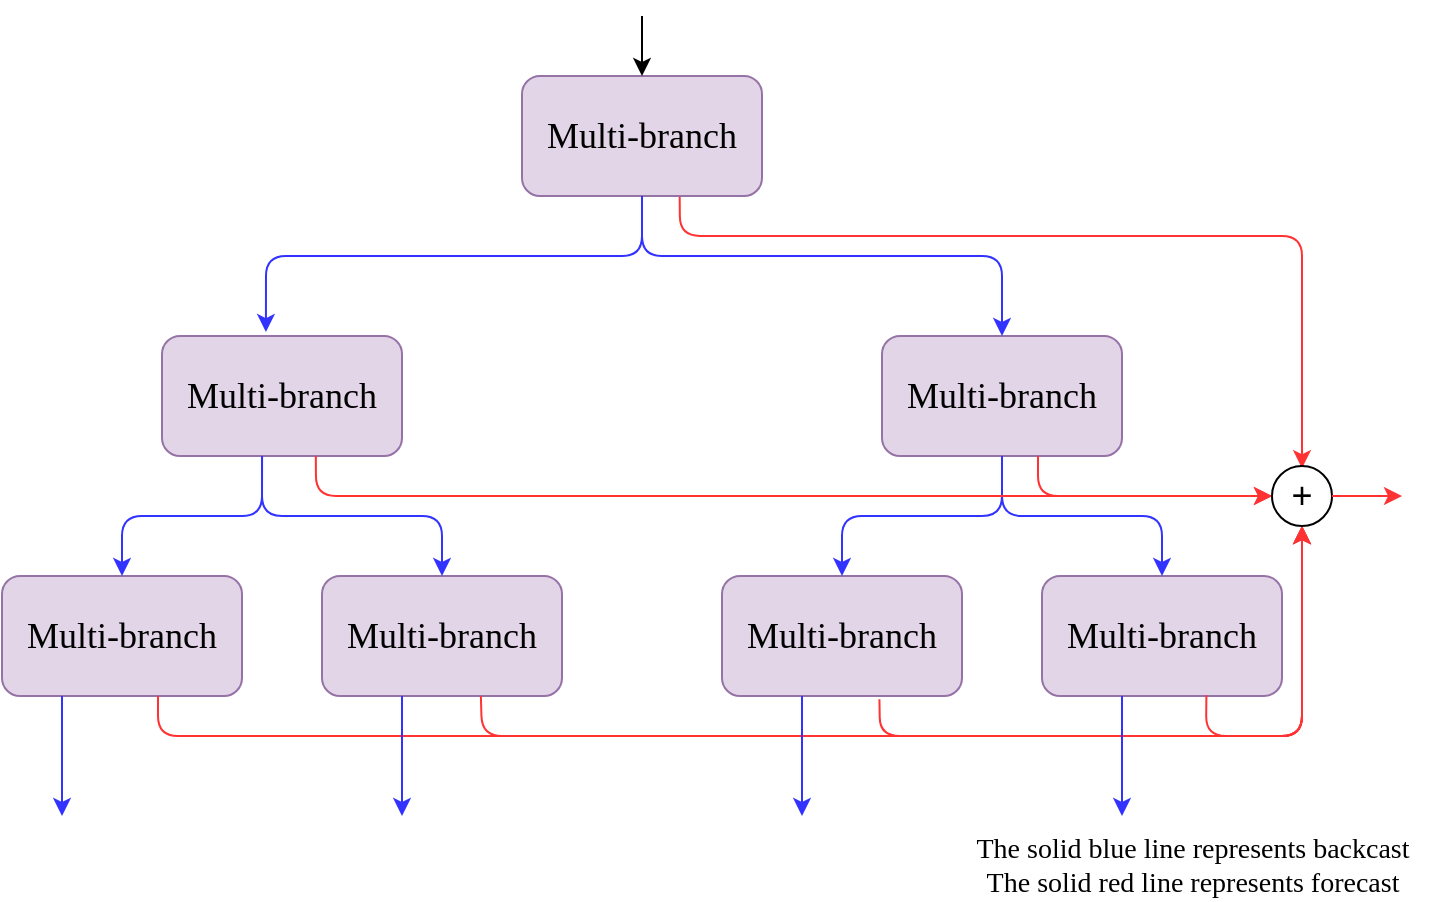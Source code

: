 <mxfile version="14.2.9" type="github">
  <diagram id="ANt4uQ2tuohI1fxw9Yph" name="Page-1">
    <mxGraphModel dx="1852" dy="995" grid="1" gridSize="10" guides="1" tooltips="1" connect="1" arrows="1" fold="1" page="1" pageScale="1" pageWidth="827" pageHeight="1169" math="0" shadow="0">
      <root>
        <mxCell id="0" />
        <mxCell id="1" parent="0" />
        <mxCell id="Vy-kJfFRO_jLblAS-s1K-1" value="&lt;font style=&quot;font-size: 18px&quot; face=&quot;Times New Roman&quot;&gt;Multi-branch&lt;/font&gt;" style="rounded=1;whiteSpace=wrap;html=1;fillColor=#e1d5e7;strokeColor=#9673a6;" parent="1" vertex="1">
          <mxGeometry x="300" y="110" width="120" height="60" as="geometry" />
        </mxCell>
        <mxCell id="Vy-kJfFRO_jLblAS-s1K-2" value="&lt;span style=&quot;font-family: &amp;#34;times new roman&amp;#34; ; font-size: 18px&quot;&gt;Multi-branch&lt;/span&gt;" style="rounded=1;whiteSpace=wrap;html=1;fillColor=#e1d5e7;strokeColor=#9673a6;" parent="1" vertex="1">
          <mxGeometry x="120" y="240" width="120" height="60" as="geometry" />
        </mxCell>
        <mxCell id="Vy-kJfFRO_jLblAS-s1K-3" value="&lt;span style=&quot;font-family: &amp;#34;times new roman&amp;#34; ; font-size: 18px&quot;&gt;Multi-branch&lt;/span&gt;" style="rounded=1;whiteSpace=wrap;html=1;fillColor=#e1d5e7;strokeColor=#9673a6;" parent="1" vertex="1">
          <mxGeometry x="480" y="240" width="120" height="60" as="geometry" />
        </mxCell>
        <mxCell id="Vy-kJfFRO_jLblAS-s1K-4" value="&lt;span style=&quot;font-family: &amp;#34;times new roman&amp;#34; ; font-size: 18px&quot;&gt;Multi-branch&lt;/span&gt;" style="rounded=1;whiteSpace=wrap;html=1;fillColor=#e1d5e7;strokeColor=#9673a6;" parent="1" vertex="1">
          <mxGeometry x="40" y="360" width="120" height="60" as="geometry" />
        </mxCell>
        <mxCell id="Vy-kJfFRO_jLblAS-s1K-5" value="&lt;span style=&quot;font-family: &amp;#34;times new roman&amp;#34; ; font-size: 18px&quot;&gt;Multi-branch&lt;/span&gt;" style="rounded=1;whiteSpace=wrap;html=1;fillColor=#e1d5e7;strokeColor=#9673a6;" parent="1" vertex="1">
          <mxGeometry x="200" y="360" width="120" height="60" as="geometry" />
        </mxCell>
        <mxCell id="Vy-kJfFRO_jLblAS-s1K-6" value="&lt;span style=&quot;font-family: &amp;#34;times new roman&amp;#34; ; font-size: 18px&quot;&gt;Multi-branch&lt;/span&gt;" style="rounded=1;whiteSpace=wrap;html=1;fillColor=#e1d5e7;strokeColor=#9673a6;" parent="1" vertex="1">
          <mxGeometry x="400" y="360" width="120" height="60" as="geometry" />
        </mxCell>
        <mxCell id="Vy-kJfFRO_jLblAS-s1K-7" value="&lt;span style=&quot;font-family: &amp;#34;times new roman&amp;#34; ; font-size: 18px&quot;&gt;Multi-branch&lt;/span&gt;" style="rounded=1;whiteSpace=wrap;html=1;fillColor=#e1d5e7;strokeColor=#9673a6;" parent="1" vertex="1">
          <mxGeometry x="560" y="360" width="120" height="60" as="geometry" />
        </mxCell>
        <mxCell id="Vy-kJfFRO_jLblAS-s1K-10" value="" style="endArrow=classic;html=1;exitX=0.5;exitY=1;exitDx=0;exitDy=0;entryX=0.433;entryY=-0.033;entryDx=0;entryDy=0;entryPerimeter=0;strokeColor=#3333FF;" parent="1" source="Vy-kJfFRO_jLblAS-s1K-1" target="Vy-kJfFRO_jLblAS-s1K-2" edge="1">
          <mxGeometry width="50" height="50" relative="1" as="geometry">
            <mxPoint x="390" y="410" as="sourcePoint" />
            <mxPoint x="440" y="360" as="targetPoint" />
            <Array as="points">
              <mxPoint x="360" y="200" />
              <mxPoint x="172" y="200" />
            </Array>
          </mxGeometry>
        </mxCell>
        <mxCell id="Vy-kJfFRO_jLblAS-s1K-11" value="" style="endArrow=classic;html=1;exitX=0.5;exitY=1;exitDx=0;exitDy=0;entryX=0.5;entryY=0;entryDx=0;entryDy=0;strokeColor=#3333FF;" parent="1" source="Vy-kJfFRO_jLblAS-s1K-1" target="Vy-kJfFRO_jLblAS-s1K-3" edge="1">
          <mxGeometry width="50" height="50" relative="1" as="geometry">
            <mxPoint x="390" y="410" as="sourcePoint" />
            <mxPoint x="440" y="360" as="targetPoint" />
            <Array as="points">
              <mxPoint x="360" y="200" />
              <mxPoint x="540" y="200" />
            </Array>
          </mxGeometry>
        </mxCell>
        <mxCell id="Vy-kJfFRO_jLblAS-s1K-12" value="" style="endArrow=classic;html=1;exitX=0.417;exitY=1;exitDx=0;exitDy=0;exitPerimeter=0;entryX=0.5;entryY=0;entryDx=0;entryDy=0;strokeColor=#3333FF;" parent="1" source="Vy-kJfFRO_jLblAS-s1K-2" target="Vy-kJfFRO_jLblAS-s1K-4" edge="1">
          <mxGeometry width="50" height="50" relative="1" as="geometry">
            <mxPoint x="390" y="410" as="sourcePoint" />
            <mxPoint x="440" y="360" as="targetPoint" />
            <Array as="points">
              <mxPoint x="170" y="330" />
              <mxPoint x="100" y="330" />
            </Array>
          </mxGeometry>
        </mxCell>
        <mxCell id="Vy-kJfFRO_jLblAS-s1K-13" value="" style="endArrow=classic;html=1;entryX=0.5;entryY=0;entryDx=0;entryDy=0;strokeColor=#3333FF;" parent="1" target="Vy-kJfFRO_jLblAS-s1K-5" edge="1">
          <mxGeometry width="50" height="50" relative="1" as="geometry">
            <mxPoint x="170" y="300" as="sourcePoint" />
            <mxPoint x="440" y="360" as="targetPoint" />
            <Array as="points">
              <mxPoint x="170" y="330" />
              <mxPoint x="260" y="330" />
            </Array>
          </mxGeometry>
        </mxCell>
        <mxCell id="Vy-kJfFRO_jLblAS-s1K-14" value="" style="endArrow=classic;html=1;exitX=0.5;exitY=1;exitDx=0;exitDy=0;entryX=0.5;entryY=0;entryDx=0;entryDy=0;strokeColor=#3333FF;" parent="1" source="Vy-kJfFRO_jLblAS-s1K-3" target="Vy-kJfFRO_jLblAS-s1K-6" edge="1">
          <mxGeometry width="50" height="50" relative="1" as="geometry">
            <mxPoint x="330" y="250" as="sourcePoint" />
            <mxPoint x="380" y="200" as="targetPoint" />
            <Array as="points">
              <mxPoint x="540" y="330" />
              <mxPoint x="460" y="330" />
            </Array>
          </mxGeometry>
        </mxCell>
        <mxCell id="Vy-kJfFRO_jLblAS-s1K-15" value="" style="endArrow=classic;html=1;exitX=0.5;exitY=1;exitDx=0;exitDy=0;entryX=0.5;entryY=0;entryDx=0;entryDy=0;strokeColor=#3333FF;" parent="1" source="Vy-kJfFRO_jLblAS-s1K-3" target="Vy-kJfFRO_jLblAS-s1K-7" edge="1">
          <mxGeometry width="50" height="50" relative="1" as="geometry">
            <mxPoint x="330" y="250" as="sourcePoint" />
            <mxPoint x="380" y="200" as="targetPoint" />
            <Array as="points">
              <mxPoint x="540" y="330" />
              <mxPoint x="620" y="330" />
            </Array>
          </mxGeometry>
        </mxCell>
        <mxCell id="Vy-kJfFRO_jLblAS-s1K-16" value="" style="endArrow=classic;html=1;exitX=0.657;exitY=1.006;exitDx=0;exitDy=0;exitPerimeter=0;strokeColor=#FF3333;entryX=0.5;entryY=0.037;entryDx=0;entryDy=0;entryPerimeter=0;" parent="1" source="Vy-kJfFRO_jLblAS-s1K-1" target="Vy-kJfFRO_jLblAS-s1K-29" edge="1">
          <mxGeometry width="50" height="50" relative="1" as="geometry">
            <mxPoint x="330" y="330" as="sourcePoint" />
            <mxPoint x="690" y="300" as="targetPoint" />
            <Array as="points">
              <mxPoint x="379" y="190" />
              <mxPoint x="690" y="190" />
            </Array>
          </mxGeometry>
        </mxCell>
        <mxCell id="Vy-kJfFRO_jLblAS-s1K-17" value="" style="endArrow=classic;html=1;exitX=0.641;exitY=1.001;exitDx=0;exitDy=0;exitPerimeter=0;strokeColor=#FF3333;" parent="1" source="Vy-kJfFRO_jLblAS-s1K-2" target="Vy-kJfFRO_jLblAS-s1K-29" edge="1">
          <mxGeometry width="50" height="50" relative="1" as="geometry">
            <mxPoint x="197" y="301" as="sourcePoint" />
            <mxPoint x="670" y="320" as="targetPoint" />
            <Array as="points">
              <mxPoint x="197" y="320" />
              <mxPoint x="390" y="320" />
            </Array>
          </mxGeometry>
        </mxCell>
        <mxCell id="Vy-kJfFRO_jLblAS-s1K-18" value="" style="endArrow=classic;html=1;strokeColor=#FF3333;entryX=0;entryY=0.5;entryDx=0;entryDy=0;" parent="1" target="Vy-kJfFRO_jLblAS-s1K-29" edge="1">
          <mxGeometry width="50" height="50" relative="1" as="geometry">
            <mxPoint x="558" y="300" as="sourcePoint" />
            <mxPoint x="670" y="320" as="targetPoint" />
            <Array as="points">
              <mxPoint x="558" y="320" />
            </Array>
          </mxGeometry>
        </mxCell>
        <mxCell id="Vy-kJfFRO_jLblAS-s1K-19" value="" style="endArrow=classic;html=1;strokeColor=#FF3333;entryX=0.5;entryY=1;entryDx=0;entryDy=0;" parent="1" target="Vy-kJfFRO_jLblAS-s1K-29" edge="1">
          <mxGeometry width="50" height="50" relative="1" as="geometry">
            <mxPoint x="118" y="420" as="sourcePoint" />
            <mxPoint x="690" y="320" as="targetPoint" />
            <Array as="points">
              <mxPoint x="118" y="440" />
              <mxPoint x="290" y="440" />
              <mxPoint x="690" y="440" />
            </Array>
          </mxGeometry>
        </mxCell>
        <mxCell id="Vy-kJfFRO_jLblAS-s1K-21" value="" style="endArrow=classic;html=1;exitX=0.662;exitY=0.999;exitDx=0;exitDy=0;exitPerimeter=0;strokeColor=#FF3333;entryX=0.5;entryY=1;entryDx=0;entryDy=0;" parent="1" source="Vy-kJfFRO_jLblAS-s1K-5" target="Vy-kJfFRO_jLblAS-s1K-29" edge="1">
          <mxGeometry width="50" height="50" relative="1" as="geometry">
            <mxPoint x="630" y="460" as="sourcePoint" />
            <mxPoint x="690" y="340" as="targetPoint" />
            <Array as="points">
              <mxPoint x="280" y="440" />
              <mxPoint x="690" y="440" />
            </Array>
          </mxGeometry>
        </mxCell>
        <mxCell id="Vy-kJfFRO_jLblAS-s1K-22" value="" style="endArrow=classic;html=1;exitX=0.656;exitY=1.027;exitDx=0;exitDy=0;exitPerimeter=0;strokeColor=#FF3333;entryX=0.5;entryY=1;entryDx=0;entryDy=0;" parent="1" source="Vy-kJfFRO_jLblAS-s1K-6" target="Vy-kJfFRO_jLblAS-s1K-29" edge="1">
          <mxGeometry width="50" height="50" relative="1" as="geometry">
            <mxPoint x="740" y="350" as="sourcePoint" />
            <mxPoint x="690" y="340" as="targetPoint" />
            <Array as="points">
              <mxPoint x="479" y="440" />
              <mxPoint x="690" y="440" />
            </Array>
          </mxGeometry>
        </mxCell>
        <mxCell id="Vy-kJfFRO_jLblAS-s1K-23" value="" style="endArrow=classic;html=1;exitX=0.685;exitY=0.993;exitDx=0;exitDy=0;exitPerimeter=0;strokeColor=#FF3333;entryX=0.5;entryY=1;entryDx=0;entryDy=0;" parent="1" source="Vy-kJfFRO_jLblAS-s1K-7" target="Vy-kJfFRO_jLblAS-s1K-29" edge="1">
          <mxGeometry width="50" height="50" relative="1" as="geometry">
            <mxPoint x="740" y="350" as="sourcePoint" />
            <mxPoint x="690" y="340" as="targetPoint" />
            <Array as="points">
              <mxPoint x="642" y="440" />
              <mxPoint x="690" y="440" />
            </Array>
          </mxGeometry>
        </mxCell>
        <mxCell id="Vy-kJfFRO_jLblAS-s1K-24" value="" style="endArrow=classic;html=1;exitX=0.25;exitY=1;exitDx=0;exitDy=0;strokeColor=#3333FF;" parent="1" source="Vy-kJfFRO_jLblAS-s1K-4" edge="1">
          <mxGeometry width="50" height="50" relative="1" as="geometry">
            <mxPoint x="700" y="320" as="sourcePoint" />
            <mxPoint x="70" y="480" as="targetPoint" />
          </mxGeometry>
        </mxCell>
        <mxCell id="Vy-kJfFRO_jLblAS-s1K-25" value="" style="endArrow=classic;html=1;exitX=0.25;exitY=1;exitDx=0;exitDy=0;strokeColor=#3333FF;" parent="1" edge="1">
          <mxGeometry width="50" height="50" relative="1" as="geometry">
            <mxPoint x="240" y="420" as="sourcePoint" />
            <mxPoint x="240" y="480" as="targetPoint" />
          </mxGeometry>
        </mxCell>
        <mxCell id="Vy-kJfFRO_jLblAS-s1K-26" value="" style="endArrow=classic;html=1;exitX=0.25;exitY=1;exitDx=0;exitDy=0;strokeColor=#3333FF;" parent="1" edge="1">
          <mxGeometry width="50" height="50" relative="1" as="geometry">
            <mxPoint x="440" y="420" as="sourcePoint" />
            <mxPoint x="440" y="480" as="targetPoint" />
            <Array as="points">
              <mxPoint x="440" y="450" />
            </Array>
          </mxGeometry>
        </mxCell>
        <mxCell id="Vy-kJfFRO_jLblAS-s1K-27" value="" style="endArrow=classic;html=1;exitX=0.25;exitY=1;exitDx=0;exitDy=0;strokeColor=#3333FF;" parent="1" edge="1">
          <mxGeometry width="50" height="50" relative="1" as="geometry">
            <mxPoint x="600" y="420" as="sourcePoint" />
            <mxPoint x="600" y="480" as="targetPoint" />
          </mxGeometry>
        </mxCell>
        <mxCell id="Vy-kJfFRO_jLblAS-s1K-29" value="&lt;font style=&quot;font-size: 18px&quot;&gt;+&lt;/font&gt;" style="ellipse;whiteSpace=wrap;html=1;aspect=fixed;" parent="1" vertex="1">
          <mxGeometry x="675" y="305" width="30" height="30" as="geometry" />
        </mxCell>
        <mxCell id="Vy-kJfFRO_jLblAS-s1K-30" value="" style="endArrow=classic;html=1;strokeColor=#FF3333;exitX=1;exitY=0.5;exitDx=0;exitDy=0;" parent="1" source="Vy-kJfFRO_jLblAS-s1K-29" edge="1">
          <mxGeometry width="50" height="50" relative="1" as="geometry">
            <mxPoint x="540" y="340" as="sourcePoint" />
            <mxPoint x="740" y="320" as="targetPoint" />
          </mxGeometry>
        </mxCell>
        <mxCell id="Vy-kJfFRO_jLblAS-s1K-31" value="" style="endArrow=classic;html=1;entryX=0.5;entryY=0;entryDx=0;entryDy=0;" parent="1" target="Vy-kJfFRO_jLblAS-s1K-1" edge="1">
          <mxGeometry width="50" height="50" relative="1" as="geometry">
            <mxPoint x="360" y="80" as="sourcePoint" />
            <mxPoint x="590" y="80" as="targetPoint" />
          </mxGeometry>
        </mxCell>
        <mxCell id="Vy-kJfFRO_jLblAS-s1K-32" value="&lt;font style=&quot;font-size: 14px&quot; face=&quot;Times New Roman&quot;&gt;The solid blue line represents backcast&lt;br&gt;The solid red line represents forecast&lt;/font&gt;" style="text;html=1;align=center;verticalAlign=middle;resizable=0;points=[];autosize=1;" parent="1" vertex="1">
          <mxGeometry x="510" y="490" width="250" height="30" as="geometry" />
        </mxCell>
      </root>
    </mxGraphModel>
  </diagram>
</mxfile>
